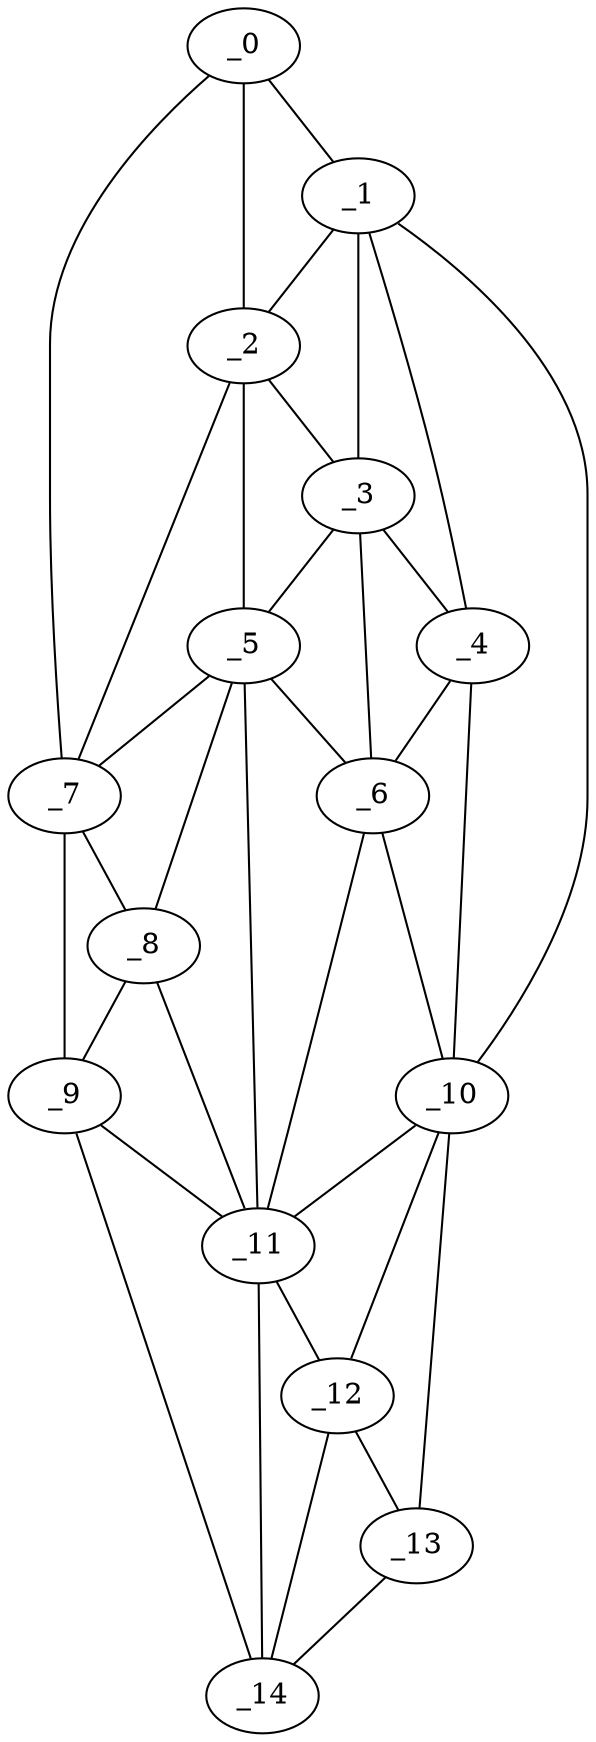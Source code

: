 graph "obj100__110.gxl" {
	_0	 [x=8,
		y=40];
	_1	 [x=34,
		y=16];
	_0 -- _1	 [valence=1];
	_2	 [x=43,
		y=35];
	_0 -- _2	 [valence=2];
	_7	 [x=92,
		y=85];
	_0 -- _7	 [valence=1];
	_1 -- _2	 [valence=2];
	_3	 [x=55,
		y=28];
	_1 -- _3	 [valence=1];
	_4	 [x=58,
		y=21];
	_1 -- _4	 [valence=2];
	_10	 [x=107,
		y=25];
	_1 -- _10	 [valence=1];
	_2 -- _3	 [valence=2];
	_5	 [x=59,
		y=36];
	_2 -- _5	 [valence=2];
	_2 -- _7	 [valence=1];
	_3 -- _4	 [valence=2];
	_3 -- _5	 [valence=2];
	_6	 [x=69,
		y=24];
	_3 -- _6	 [valence=2];
	_4 -- _6	 [valence=2];
	_4 -- _10	 [valence=2];
	_5 -- _6	 [valence=2];
	_5 -- _7	 [valence=2];
	_8	 [x=95,
		y=80];
	_5 -- _8	 [valence=2];
	_11	 [x=109,
		y=46];
	_5 -- _11	 [valence=2];
	_6 -- _10	 [valence=2];
	_6 -- _11	 [valence=1];
	_7 -- _8	 [valence=2];
	_9	 [x=102,
		y=82];
	_7 -- _9	 [valence=1];
	_8 -- _9	 [valence=2];
	_8 -- _11	 [valence=2];
	_9 -- _11	 [valence=1];
	_14	 [x=126,
		y=50];
	_9 -- _14	 [valence=1];
	_10 -- _11	 [valence=2];
	_12	 [x=113,
		y=37];
	_10 -- _12	 [valence=1];
	_13	 [x=118,
		y=34];
	_10 -- _13	 [valence=1];
	_11 -- _12	 [valence=2];
	_11 -- _14	 [valence=1];
	_12 -- _13	 [valence=1];
	_12 -- _14	 [valence=2];
	_13 -- _14	 [valence=1];
}
